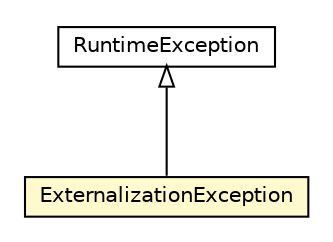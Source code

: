 #!/usr/local/bin/dot
#
# Class diagram 
# Generated by UMLGraph version 5.1 (http://www.umlgraph.org/)
#

digraph G {
	edge [fontname="Helvetica",fontsize=10,labelfontname="Helvetica",labelfontsize=10];
	node [fontname="Helvetica",fontsize=10,shape=plaintext];
	nodesep=0.25;
	ranksep=0.5;
	// pt.ist.fenixframework.core.ExternalizationException
	c4630 [label=<<table title="pt.ist.fenixframework.core.ExternalizationException" border="0" cellborder="1" cellspacing="0" cellpadding="2" port="p" bgcolor="lemonChiffon" href="./ExternalizationException.html">
		<tr><td><table border="0" cellspacing="0" cellpadding="1">
<tr><td align="center" balign="center"> ExternalizationException </td></tr>
		</table></td></tr>
		</table>>, fontname="Helvetica", fontcolor="black", fontsize=10.0];
	//pt.ist.fenixframework.core.ExternalizationException extends java.lang.RuntimeException
	c4804:p -> c4630:p [dir=back,arrowtail=empty];
	// java.lang.RuntimeException
	c4804 [label=<<table title="java.lang.RuntimeException" border="0" cellborder="1" cellspacing="0" cellpadding="2" port="p" href="http://java.sun.com/j2se/1.4.2/docs/api/java/lang/RuntimeException.html">
		<tr><td><table border="0" cellspacing="0" cellpadding="1">
<tr><td align="center" balign="center"> RuntimeException </td></tr>
		</table></td></tr>
		</table>>, fontname="Helvetica", fontcolor="black", fontsize=10.0];
}

